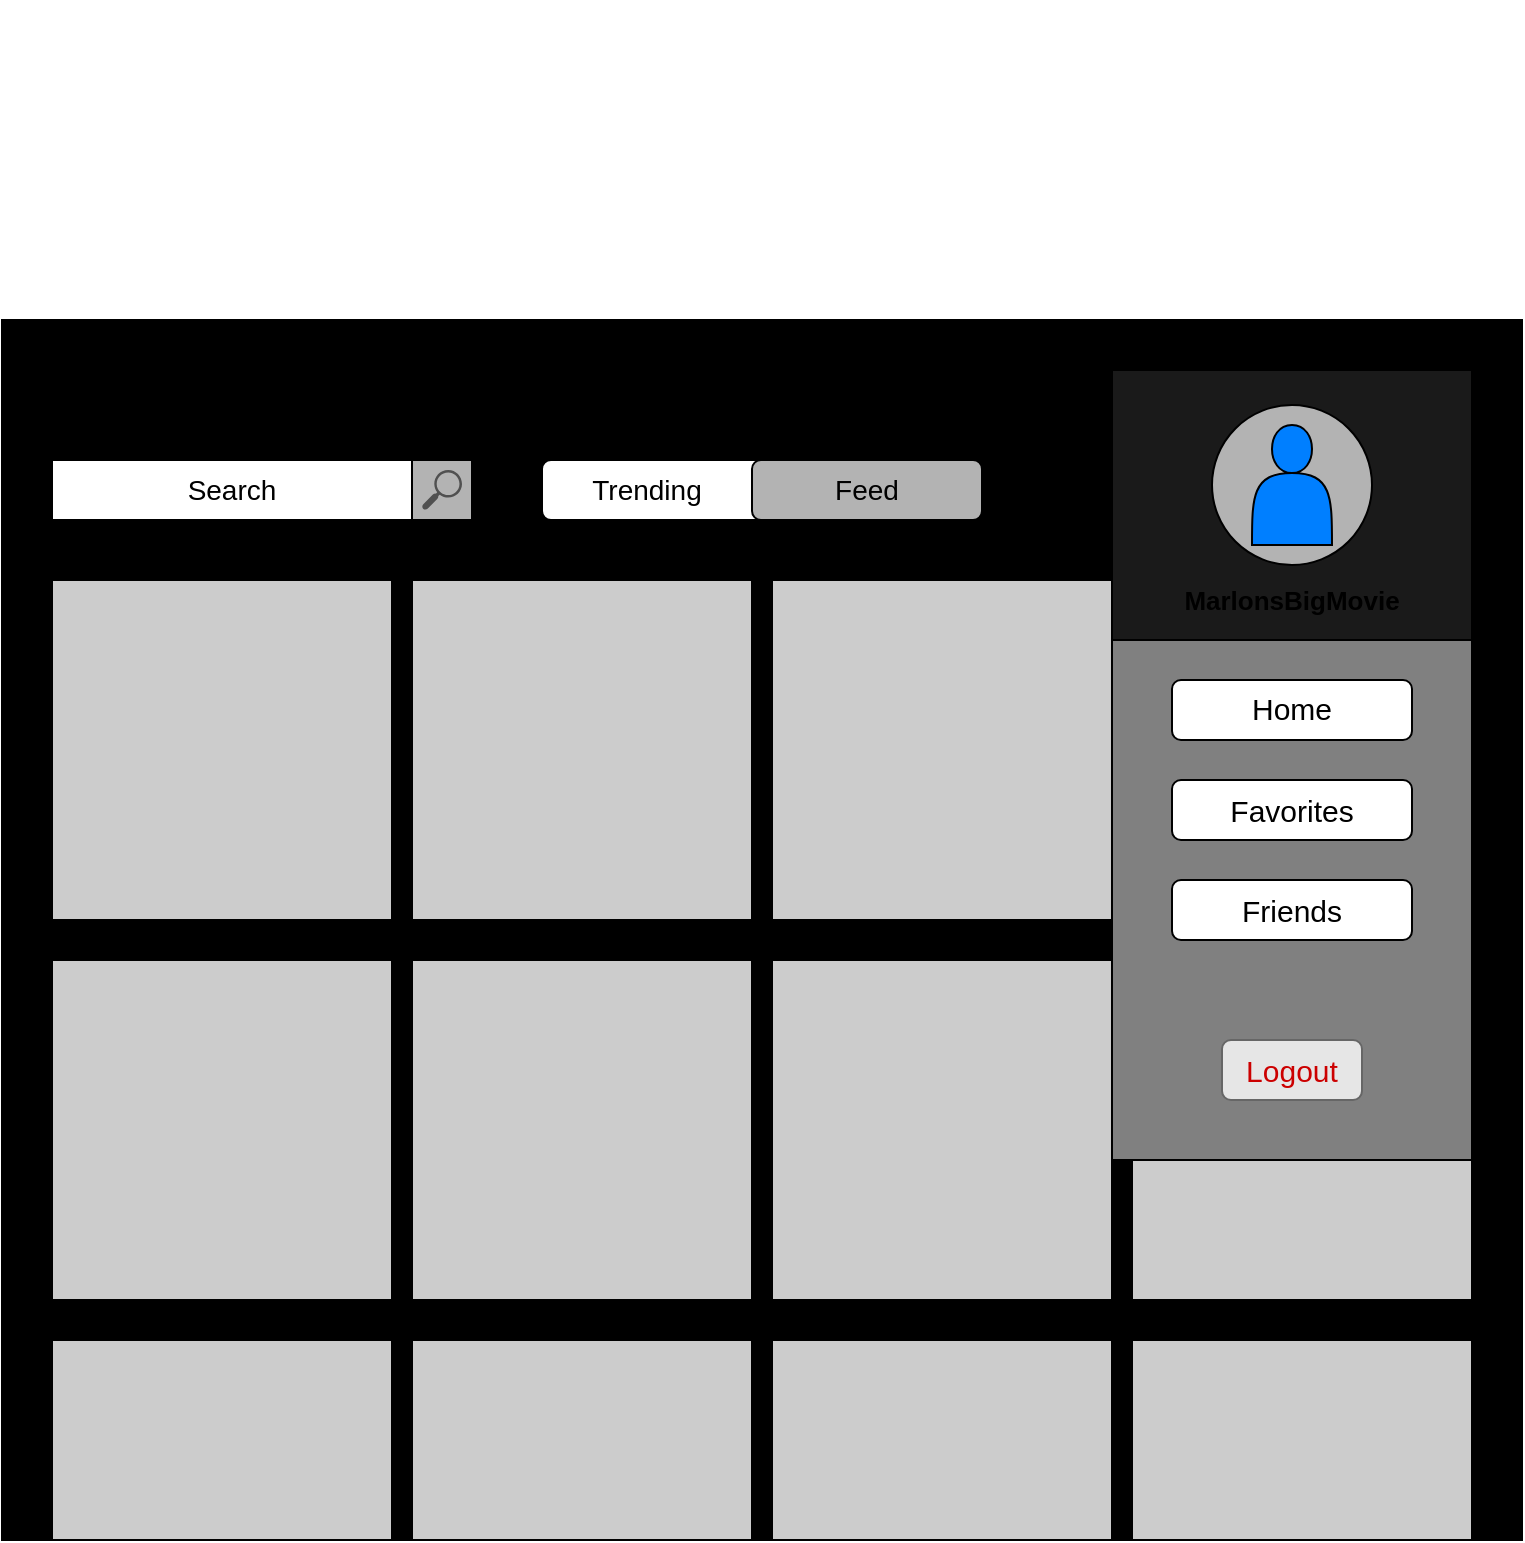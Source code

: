 <mxfile>
    <diagram id="v5QRobQJVuroFoh_qRXB" name="Page-1">
        <mxGraphModel dx="1640" dy="1150" grid="1" gridSize="10" guides="1" tooltips="1" connect="1" arrows="1" fold="1" page="1" pageScale="1" pageWidth="850" pageHeight="1100" math="0" shadow="0">
            <root>
                <mxCell id="0"/>
                <mxCell id="1" parent="0"/>
                <mxCell id="32" value="" style="rounded=0;whiteSpace=wrap;html=1;fillColor=#000000;" parent="1" vertex="1">
                    <mxGeometry x="45" y="260" width="760" height="610" as="geometry"/>
                </mxCell>
                <mxCell id="33" value="" style="whiteSpace=wrap;html=1;aspect=fixed;fillColor=#CCCCCC;" parent="1" vertex="1">
                    <mxGeometry x="740" y="285" width="40" height="40" as="geometry"/>
                </mxCell>
                <mxCell id="35" value="" style="rounded=0;whiteSpace=wrap;html=1;fillColor=#000000;" parent="1" vertex="1">
                    <mxGeometry x="745" y="292.5" width="30" height="10" as="geometry"/>
                </mxCell>
                <mxCell id="37" value="" style="rounded=0;whiteSpace=wrap;html=1;fillColor=#000000;" parent="1" vertex="1">
                    <mxGeometry x="745" y="310" width="30" height="10" as="geometry"/>
                </mxCell>
                <mxCell id="42" value="" style="rounded=1;whiteSpace=wrap;html=1;fillColor=#FFFFFF;" parent="1" vertex="1">
                    <mxGeometry x="315" y="330" width="220" height="30" as="geometry"/>
                </mxCell>
                <mxCell id="43" value="" style="rounded=1;whiteSpace=wrap;html=1;fillColor=#B3B3B3;" parent="1" vertex="1">
                    <mxGeometry x="420" y="330" width="115" height="30" as="geometry"/>
                </mxCell>
                <mxCell id="44" value="" style="rounded=0;whiteSpace=wrap;html=1;fillColor=#FFFFFF;" parent="1" vertex="1">
                    <mxGeometry x="70" y="330" width="210" height="30" as="geometry"/>
                </mxCell>
                <mxCell id="45" value="" style="rounded=0;whiteSpace=wrap;html=1;fillColor=#B3B3B3;" parent="1" vertex="1">
                    <mxGeometry x="250" y="330" width="30" height="30" as="geometry"/>
                </mxCell>
                <mxCell id="47" value="" style="sketch=0;pointerEvents=1;shadow=0;dashed=0;html=1;strokeColor=none;fillColor=#505050;labelPosition=center;verticalLabelPosition=bottom;verticalAlign=top;outlineConnect=0;align=center;shape=mxgraph.office.concepts.search;" parent="1" vertex="1">
                    <mxGeometry x="255" y="335" width="20" height="20" as="geometry"/>
                </mxCell>
                <mxCell id="48" value="&lt;font color=&quot;#000000&quot; style=&quot;font-size: 14px&quot;&gt;Search&lt;/font&gt;" style="text;html=1;strokeColor=none;fillColor=none;align=center;verticalAlign=middle;whiteSpace=wrap;rounded=0;" parent="1" vertex="1">
                    <mxGeometry x="70" y="330" width="180" height="30" as="geometry"/>
                </mxCell>
                <mxCell id="49" value="&lt;font color=&quot;#000000&quot; style=&quot;font-size: 14px&quot;&gt;Trending&lt;/font&gt;&lt;span style=&quot;color: rgba(0 , 0 , 0 , 0) ; font-family: monospace ; font-size: 0px&quot;&gt;%3CmxGraphModel%3E%3Croot%3E%3CmxCell%20id%3D%220%22%2F%3E%3CmxCell%20id%3D%221%22%20parent%3D%220%22%2F%3E%3CmxCell%20id%3D%222%22%20value%3D%22%26lt%3Bfont%20color%3D%26quot%3B%23000000%26quot%3B%20style%3D%26quot%3Bfont-size%3A%2014px%26quot%3B%26gt%3BSearch%26lt%3B%2Ffont%26gt%3B%22%20style%3D%22text%3Bhtml%3D1%3BstrokeColor%3Dnone%3BfillColor%3Dnone%3Balign%3Dcenter%3BverticalAlign%3Dmiddle%3BwhiteSpace%3Dwrap%3Brounded%3D0%3B%22%20vertex%3D%221%22%20parent%3D%221%22%3E%3CmxGeometry%20x%3D%2270%22%20y%3D%22330%22%20width%3D%22180%22%20height%3D%2230%22%20as%3D%22geometry%22%2F%3E%3C%2FmxCell%3E%3C%2Froot%3E%3C%2FmxGraphModel%3E&lt;/span&gt;" style="text;html=1;strokeColor=none;fillColor=none;align=center;verticalAlign=middle;whiteSpace=wrap;rounded=0;" parent="1" vertex="1">
                    <mxGeometry x="315" y="330" width="105" height="30" as="geometry"/>
                </mxCell>
                <mxCell id="50" value="&lt;font color=&quot;#000000&quot;&gt;&lt;span style=&quot;font-size: 14px&quot;&gt;Feed&lt;/span&gt;&lt;/font&gt;" style="text;html=1;strokeColor=none;fillColor=none;align=center;verticalAlign=middle;whiteSpace=wrap;rounded=0;" parent="1" vertex="1">
                    <mxGeometry x="420" y="330" width="115" height="30" as="geometry"/>
                </mxCell>
                <mxCell id="51" value="" style="whiteSpace=wrap;html=1;aspect=fixed;fontSize=14;fontColor=#000000;fillColor=#CCCCCC;" parent="1" vertex="1">
                    <mxGeometry x="70" y="390" width="170" height="170" as="geometry"/>
                </mxCell>
                <mxCell id="55" value="" style="whiteSpace=wrap;html=1;aspect=fixed;fontSize=14;fontColor=#000000;fillColor=#CCCCCC;" parent="1" vertex="1">
                    <mxGeometry x="250" y="390" width="170" height="170" as="geometry"/>
                </mxCell>
                <mxCell id="56" value="" style="whiteSpace=wrap;html=1;aspect=fixed;fontSize=14;fontColor=#000000;fillColor=#CCCCCC;" parent="1" vertex="1">
                    <mxGeometry x="430" y="390" width="170" height="170" as="geometry"/>
                </mxCell>
                <mxCell id="57" value="" style="whiteSpace=wrap;html=1;aspect=fixed;fontSize=14;fontColor=#000000;fillColor=#CCCCCC;" parent="1" vertex="1">
                    <mxGeometry x="610" y="390" width="170" height="170" as="geometry"/>
                </mxCell>
                <mxCell id="62" value="" style="whiteSpace=wrap;html=1;aspect=fixed;fontSize=14;fontColor=#000000;fillColor=#CCCCCC;" parent="1" vertex="1">
                    <mxGeometry x="430" y="580" width="170" height="170" as="geometry"/>
                </mxCell>
                <mxCell id="63" value="" style="whiteSpace=wrap;html=1;aspect=fixed;fontSize=14;fontColor=#000000;fillColor=#CCCCCC;" parent="1" vertex="1">
                    <mxGeometry x="610" y="580" width="170" height="170" as="geometry"/>
                </mxCell>
                <mxCell id="64" value="" style="whiteSpace=wrap;html=1;aspect=fixed;fontSize=14;fontColor=#000000;fillColor=#CCCCCC;" parent="1" vertex="1">
                    <mxGeometry x="70" y="580" width="170" height="170" as="geometry"/>
                </mxCell>
                <mxCell id="65" value="" style="whiteSpace=wrap;html=1;aspect=fixed;fontSize=14;fontColor=#000000;fillColor=#CCCCCC;" parent="1" vertex="1">
                    <mxGeometry x="250" y="580" width="170" height="170" as="geometry"/>
                </mxCell>
                <mxCell id="70" value="" style="rounded=0;whiteSpace=wrap;html=1;fontSize=14;fontColor=#000000;fillColor=#CCCCCC;" parent="1" vertex="1">
                    <mxGeometry x="70" y="770" width="170" height="100" as="geometry"/>
                </mxCell>
                <mxCell id="71" value="" style="rounded=0;whiteSpace=wrap;html=1;fontSize=14;fontColor=#000000;fillColor=#CCCCCC;" parent="1" vertex="1">
                    <mxGeometry x="250" y="770" width="170" height="100" as="geometry"/>
                </mxCell>
                <mxCell id="72" value="" style="rounded=0;whiteSpace=wrap;html=1;fontSize=14;fontColor=#000000;fillColor=#CCCCCC;" parent="1" vertex="1">
                    <mxGeometry x="430" y="770" width="170" height="100" as="geometry"/>
                </mxCell>
                <mxCell id="73" value="" style="rounded=0;whiteSpace=wrap;html=1;fontSize=14;fontColor=#000000;fillColor=#CCCCCC;" parent="1" vertex="1">
                    <mxGeometry x="610" y="770" width="170" height="100" as="geometry"/>
                </mxCell>
                <mxCell id="118" value="&lt;font style=&quot;font-size: 38px&quot; color=&quot;#ffffff&quot;&gt;Home w/ Menu&lt;/font&gt;" style="text;strokeColor=none;fillColor=none;html=1;fontSize=24;fontStyle=1;verticalAlign=middle;align=center;fontColor=#000000;" parent="1" vertex="1">
                    <mxGeometry x="170" y="100" width="510" height="100" as="geometry"/>
                </mxCell>
                <mxCell id="120" value="" style="rounded=0;whiteSpace=wrap;html=1;fillColor=#1A1A1A;" vertex="1" parent="1">
                    <mxGeometry x="600" y="285" width="180" height="395" as="geometry"/>
                </mxCell>
                <mxCell id="121" value="" style="ellipse;whiteSpace=wrap;html=1;aspect=fixed;fillColor=#B3B3B3;" vertex="1" parent="1">
                    <mxGeometry x="650" y="302.5" width="80" height="80" as="geometry"/>
                </mxCell>
                <mxCell id="122" value="" style="shape=actor;whiteSpace=wrap;html=1;fillColor=#007FFF;" vertex="1" parent="1">
                    <mxGeometry x="670" y="312.5" width="40" height="60" as="geometry"/>
                </mxCell>
                <mxCell id="123" value="&lt;b&gt;&lt;font style=&quot;font-size: 13px&quot;&gt;MarlonsBigMovie&lt;/font&gt;&lt;/b&gt;" style="text;html=1;strokeColor=none;fillColor=none;align=center;verticalAlign=middle;whiteSpace=wrap;rounded=0;" vertex="1" parent="1">
                    <mxGeometry x="600" y="380" width="180" height="40" as="geometry"/>
                </mxCell>
                <mxCell id="124" value="" style="rounded=0;whiteSpace=wrap;html=1;fontSize=13;fillColor=#808080;" vertex="1" parent="1">
                    <mxGeometry x="600" y="420" width="180" height="260" as="geometry"/>
                </mxCell>
                <mxCell id="125" value="" style="rounded=1;whiteSpace=wrap;html=1;fontSize=13;fillColor=#FFFFFF;" vertex="1" parent="1">
                    <mxGeometry x="630" y="440" width="120" height="30" as="geometry"/>
                </mxCell>
                <mxCell id="129" value="" style="rounded=1;whiteSpace=wrap;html=1;fontSize=13;fillColor=#FFFFFF;" vertex="1" parent="1">
                    <mxGeometry x="630" y="490" width="120" height="30" as="geometry"/>
                </mxCell>
                <mxCell id="130" value="" style="rounded=1;whiteSpace=wrap;html=1;fontSize=13;fillColor=#FFFFFF;" vertex="1" parent="1">
                    <mxGeometry x="630" y="540" width="120" height="30" as="geometry"/>
                </mxCell>
                <mxCell id="131" value="" style="rounded=1;whiteSpace=wrap;html=1;fontSize=13;fillColor=#E6E6E6;strokeColor=#666666;fontColor=#333333;" vertex="1" parent="1">
                    <mxGeometry x="655" y="620" width="70" height="30" as="geometry"/>
                </mxCell>
                <mxCell id="132" value="&lt;font style=&quot;font-size: 15px&quot; color=&quot;#cc0000&quot;&gt;Logout&lt;/font&gt;" style="text;html=1;strokeColor=none;fillColor=none;align=center;verticalAlign=middle;whiteSpace=wrap;rounded=0;fontSize=13;" vertex="1" parent="1">
                    <mxGeometry x="660" y="620" width="60" height="30" as="geometry"/>
                </mxCell>
                <mxCell id="133" value="&lt;font color=&quot;#000000&quot;&gt;Home&lt;/font&gt;" style="text;html=1;strokeColor=none;fillColor=none;align=center;verticalAlign=middle;whiteSpace=wrap;rounded=0;fontSize=15;fontColor=#CC0000;" vertex="1" parent="1">
                    <mxGeometry x="630" y="439" width="120" height="30" as="geometry"/>
                </mxCell>
                <mxCell id="134" value="&lt;font color=&quot;#000000&quot;&gt;Favorites&lt;/font&gt;" style="text;html=1;strokeColor=none;fillColor=none;align=center;verticalAlign=middle;whiteSpace=wrap;rounded=0;fontSize=15;fontColor=#CC0000;" vertex="1" parent="1">
                    <mxGeometry x="630" y="490" width="120" height="30" as="geometry"/>
                </mxCell>
                <mxCell id="135" value="&lt;font color=&quot;#000000&quot;&gt;Friends&lt;/font&gt;" style="text;html=1;strokeColor=none;fillColor=none;align=center;verticalAlign=middle;whiteSpace=wrap;rounded=0;fontSize=15;fontColor=#CC0000;" vertex="1" parent="1">
                    <mxGeometry x="630" y="540" width="120" height="30" as="geometry"/>
                </mxCell>
            </root>
        </mxGraphModel>
    </diagram>
</mxfile>